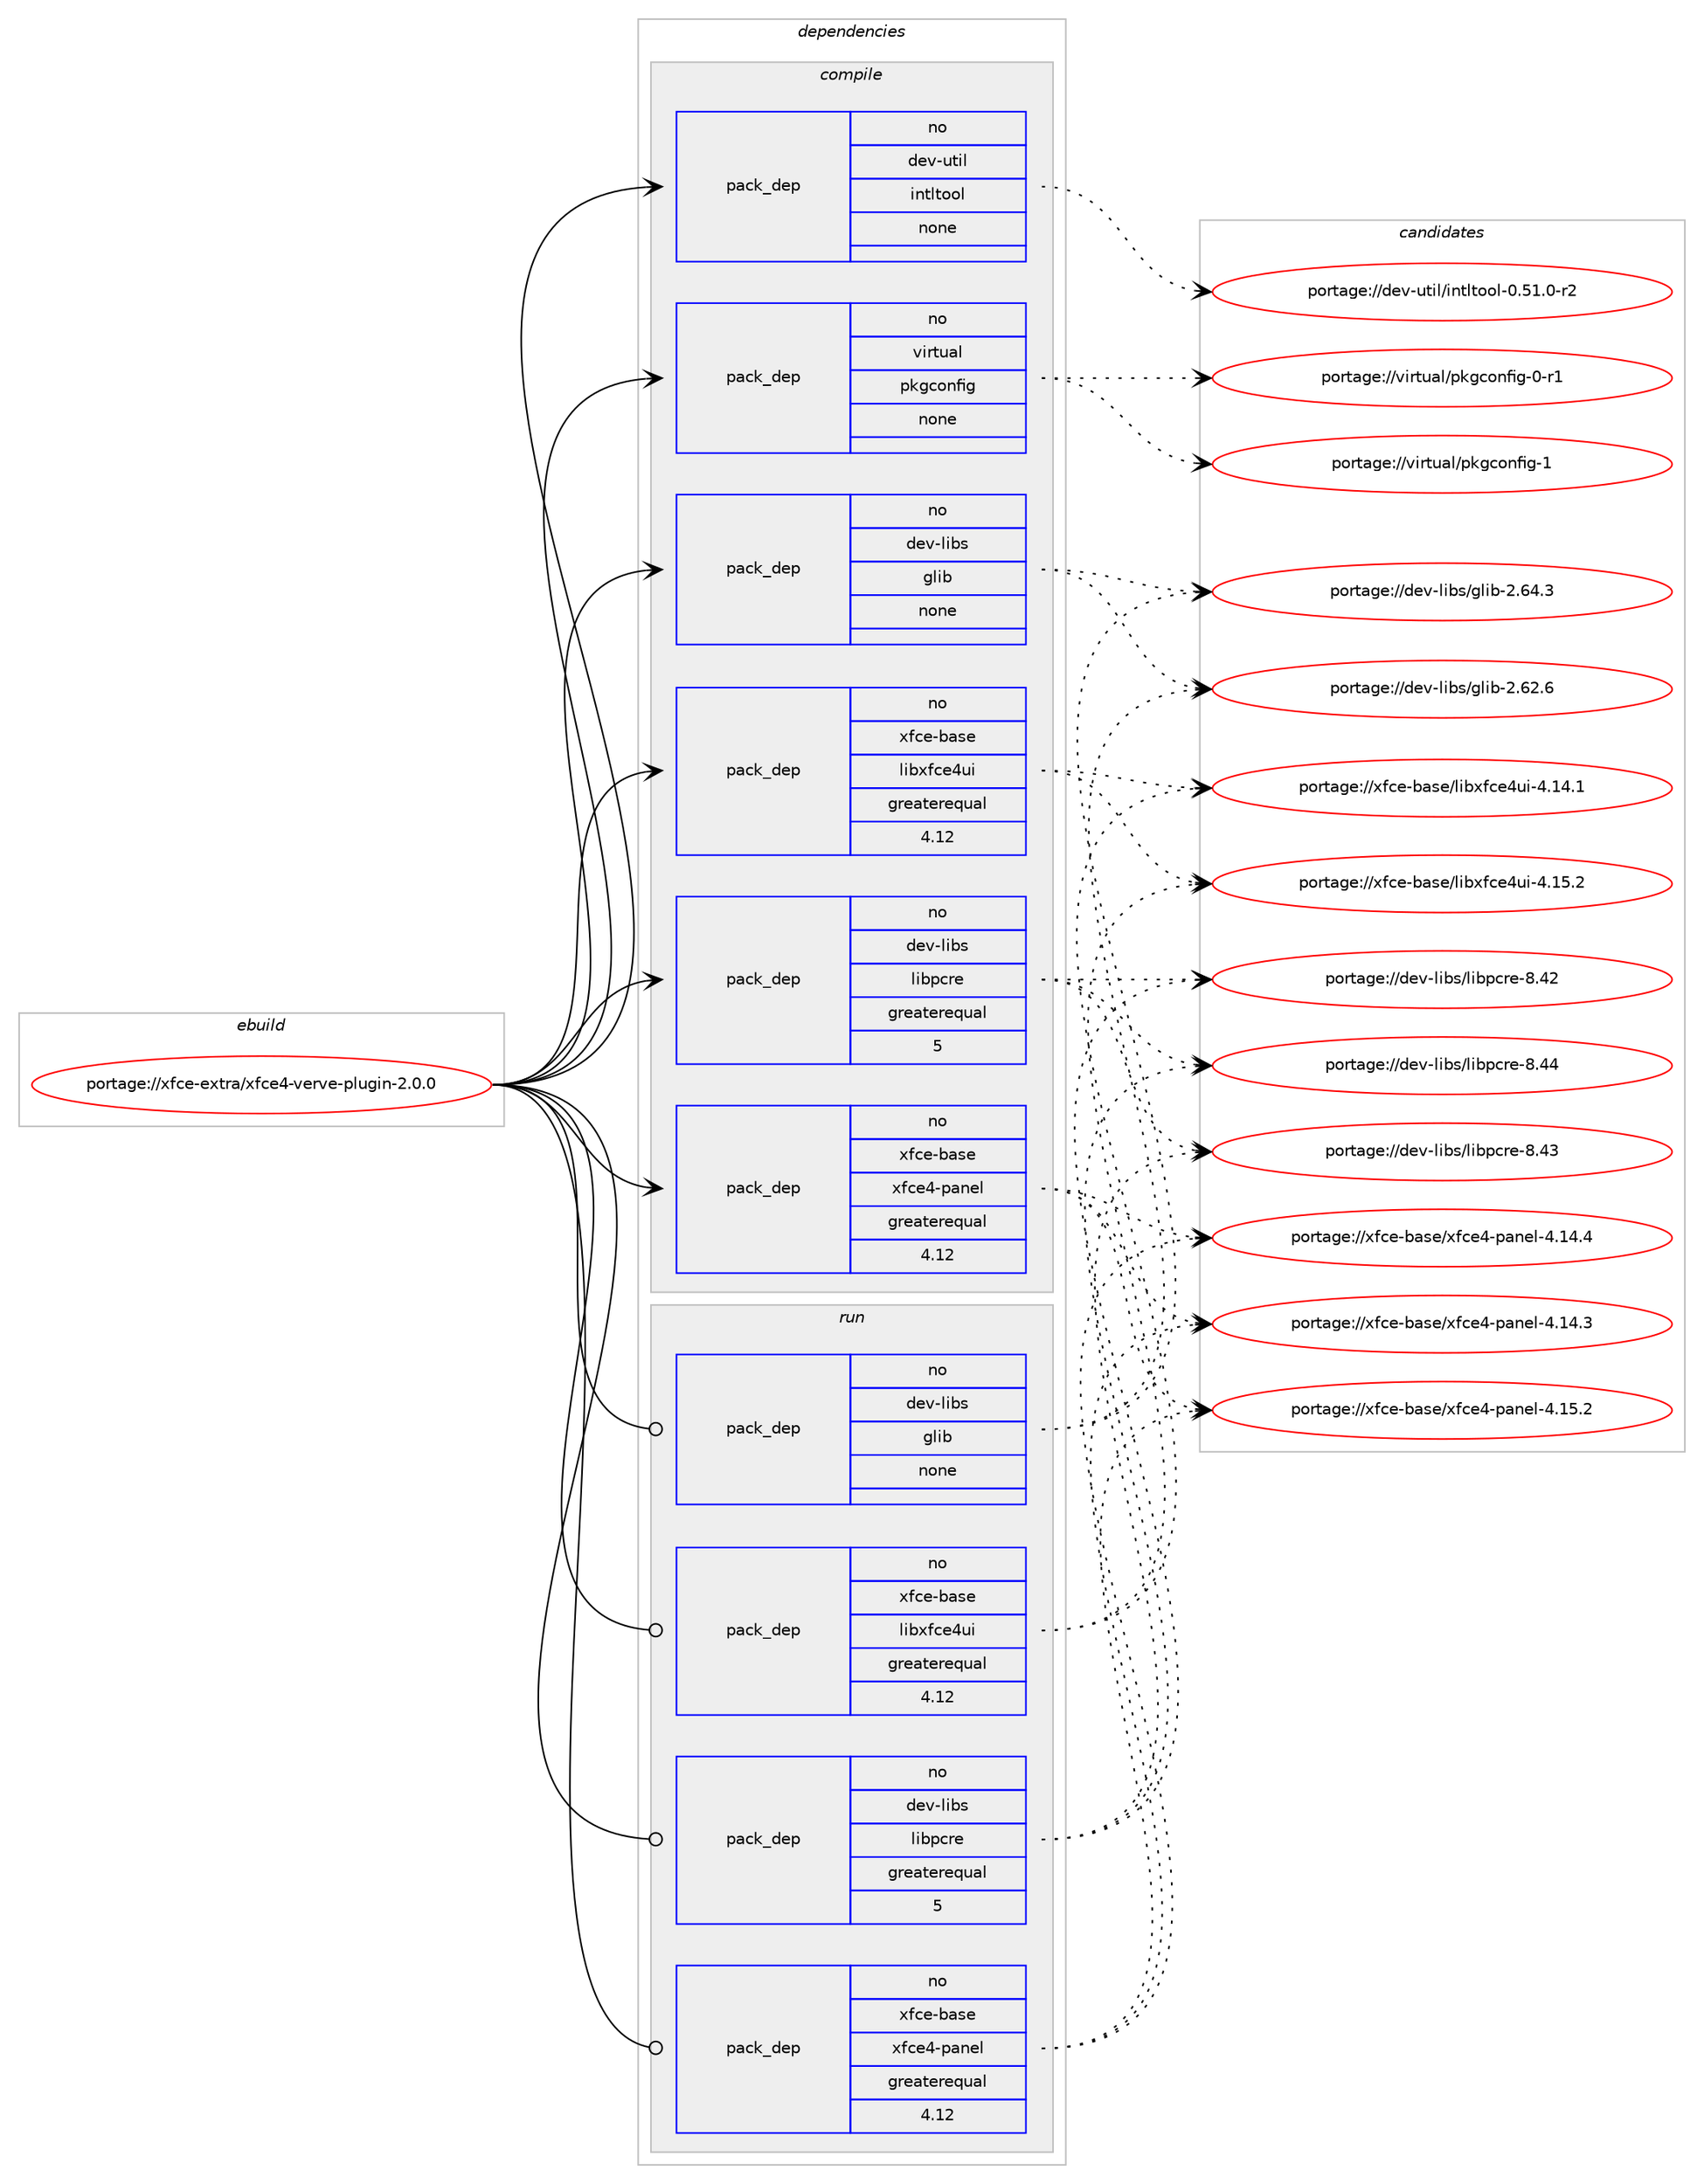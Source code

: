 digraph prolog {

# *************
# Graph options
# *************

newrank=true;
concentrate=true;
compound=true;
graph [rankdir=LR,fontname=Helvetica,fontsize=10,ranksep=1.5];#, ranksep=2.5, nodesep=0.2];
edge  [arrowhead=vee];
node  [fontname=Helvetica,fontsize=10];

# **********
# The ebuild
# **********

subgraph cluster_leftcol {
color=gray;
rank=same;
label=<<i>ebuild</i>>;
id [label="portage://xfce-extra/xfce4-verve-plugin-2.0.0", color=red, width=4, href="../xfce-extra/xfce4-verve-plugin-2.0.0.svg"];
}

# ****************
# The dependencies
# ****************

subgraph cluster_midcol {
color=gray;
label=<<i>dependencies</i>>;
subgraph cluster_compile {
fillcolor="#eeeeee";
style=filled;
label=<<i>compile</i>>;
subgraph pack73 {
dependency76 [label=<<TABLE BORDER="0" CELLBORDER="1" CELLSPACING="0" CELLPADDING="4" WIDTH="220"><TR><TD ROWSPAN="6" CELLPADDING="30">pack_dep</TD></TR><TR><TD WIDTH="110">no</TD></TR><TR><TD>dev-libs</TD></TR><TR><TD>glib</TD></TR><TR><TD>none</TD></TR><TR><TD></TD></TR></TABLE>>, shape=none, color=blue];
}
id:e -> dependency76:w [weight=20,style="solid",arrowhead="vee"];
subgraph pack74 {
dependency77 [label=<<TABLE BORDER="0" CELLBORDER="1" CELLSPACING="0" CELLPADDING="4" WIDTH="220"><TR><TD ROWSPAN="6" CELLPADDING="30">pack_dep</TD></TR><TR><TD WIDTH="110">no</TD></TR><TR><TD>dev-libs</TD></TR><TR><TD>libpcre</TD></TR><TR><TD>greaterequal</TD></TR><TR><TD>5</TD></TR></TABLE>>, shape=none, color=blue];
}
id:e -> dependency77:w [weight=20,style="solid",arrowhead="vee"];
subgraph pack75 {
dependency78 [label=<<TABLE BORDER="0" CELLBORDER="1" CELLSPACING="0" CELLPADDING="4" WIDTH="220"><TR><TD ROWSPAN="6" CELLPADDING="30">pack_dep</TD></TR><TR><TD WIDTH="110">no</TD></TR><TR><TD>dev-util</TD></TR><TR><TD>intltool</TD></TR><TR><TD>none</TD></TR><TR><TD></TD></TR></TABLE>>, shape=none, color=blue];
}
id:e -> dependency78:w [weight=20,style="solid",arrowhead="vee"];
subgraph pack76 {
dependency79 [label=<<TABLE BORDER="0" CELLBORDER="1" CELLSPACING="0" CELLPADDING="4" WIDTH="220"><TR><TD ROWSPAN="6" CELLPADDING="30">pack_dep</TD></TR><TR><TD WIDTH="110">no</TD></TR><TR><TD>virtual</TD></TR><TR><TD>pkgconfig</TD></TR><TR><TD>none</TD></TR><TR><TD></TD></TR></TABLE>>, shape=none, color=blue];
}
id:e -> dependency79:w [weight=20,style="solid",arrowhead="vee"];
subgraph pack77 {
dependency80 [label=<<TABLE BORDER="0" CELLBORDER="1" CELLSPACING="0" CELLPADDING="4" WIDTH="220"><TR><TD ROWSPAN="6" CELLPADDING="30">pack_dep</TD></TR><TR><TD WIDTH="110">no</TD></TR><TR><TD>xfce-base</TD></TR><TR><TD>libxfce4ui</TD></TR><TR><TD>greaterequal</TD></TR><TR><TD>4.12</TD></TR></TABLE>>, shape=none, color=blue];
}
id:e -> dependency80:w [weight=20,style="solid",arrowhead="vee"];
subgraph pack78 {
dependency81 [label=<<TABLE BORDER="0" CELLBORDER="1" CELLSPACING="0" CELLPADDING="4" WIDTH="220"><TR><TD ROWSPAN="6" CELLPADDING="30">pack_dep</TD></TR><TR><TD WIDTH="110">no</TD></TR><TR><TD>xfce-base</TD></TR><TR><TD>xfce4-panel</TD></TR><TR><TD>greaterequal</TD></TR><TR><TD>4.12</TD></TR></TABLE>>, shape=none, color=blue];
}
id:e -> dependency81:w [weight=20,style="solid",arrowhead="vee"];
}
subgraph cluster_compileandrun {
fillcolor="#eeeeee";
style=filled;
label=<<i>compile and run</i>>;
}
subgraph cluster_run {
fillcolor="#eeeeee";
style=filled;
label=<<i>run</i>>;
subgraph pack79 {
dependency82 [label=<<TABLE BORDER="0" CELLBORDER="1" CELLSPACING="0" CELLPADDING="4" WIDTH="220"><TR><TD ROWSPAN="6" CELLPADDING="30">pack_dep</TD></TR><TR><TD WIDTH="110">no</TD></TR><TR><TD>dev-libs</TD></TR><TR><TD>glib</TD></TR><TR><TD>none</TD></TR><TR><TD></TD></TR></TABLE>>, shape=none, color=blue];
}
id:e -> dependency82:w [weight=20,style="solid",arrowhead="odot"];
subgraph pack80 {
dependency83 [label=<<TABLE BORDER="0" CELLBORDER="1" CELLSPACING="0" CELLPADDING="4" WIDTH="220"><TR><TD ROWSPAN="6" CELLPADDING="30">pack_dep</TD></TR><TR><TD WIDTH="110">no</TD></TR><TR><TD>dev-libs</TD></TR><TR><TD>libpcre</TD></TR><TR><TD>greaterequal</TD></TR><TR><TD>5</TD></TR></TABLE>>, shape=none, color=blue];
}
id:e -> dependency83:w [weight=20,style="solid",arrowhead="odot"];
subgraph pack81 {
dependency84 [label=<<TABLE BORDER="0" CELLBORDER="1" CELLSPACING="0" CELLPADDING="4" WIDTH="220"><TR><TD ROWSPAN="6" CELLPADDING="30">pack_dep</TD></TR><TR><TD WIDTH="110">no</TD></TR><TR><TD>xfce-base</TD></TR><TR><TD>libxfce4ui</TD></TR><TR><TD>greaterequal</TD></TR><TR><TD>4.12</TD></TR></TABLE>>, shape=none, color=blue];
}
id:e -> dependency84:w [weight=20,style="solid",arrowhead="odot"];
subgraph pack82 {
dependency85 [label=<<TABLE BORDER="0" CELLBORDER="1" CELLSPACING="0" CELLPADDING="4" WIDTH="220"><TR><TD ROWSPAN="6" CELLPADDING="30">pack_dep</TD></TR><TR><TD WIDTH="110">no</TD></TR><TR><TD>xfce-base</TD></TR><TR><TD>xfce4-panel</TD></TR><TR><TD>greaterequal</TD></TR><TR><TD>4.12</TD></TR></TABLE>>, shape=none, color=blue];
}
id:e -> dependency85:w [weight=20,style="solid",arrowhead="odot"];
}
}

# **************
# The candidates
# **************

subgraph cluster_choices {
rank=same;
color=gray;
label=<<i>candidates</i>>;

subgraph choice73 {
color=black;
nodesep=1;
choice1001011184510810598115471031081059845504654524651 [label="portage://dev-libs/glib-2.64.3", color=red, width=4,href="../dev-libs/glib-2.64.3.svg"];
choice1001011184510810598115471031081059845504654504654 [label="portage://dev-libs/glib-2.62.6", color=red, width=4,href="../dev-libs/glib-2.62.6.svg"];
dependency76:e -> choice1001011184510810598115471031081059845504654524651:w [style=dotted,weight="100"];
dependency76:e -> choice1001011184510810598115471031081059845504654504654:w [style=dotted,weight="100"];
}
subgraph choice74 {
color=black;
nodesep=1;
choice10010111845108105981154710810598112991141014556465252 [label="portage://dev-libs/libpcre-8.44", color=red, width=4,href="../dev-libs/libpcre-8.44.svg"];
choice10010111845108105981154710810598112991141014556465251 [label="portage://dev-libs/libpcre-8.43", color=red, width=4,href="../dev-libs/libpcre-8.43.svg"];
choice10010111845108105981154710810598112991141014556465250 [label="portage://dev-libs/libpcre-8.42", color=red, width=4,href="../dev-libs/libpcre-8.42.svg"];
dependency77:e -> choice10010111845108105981154710810598112991141014556465252:w [style=dotted,weight="100"];
dependency77:e -> choice10010111845108105981154710810598112991141014556465251:w [style=dotted,weight="100"];
dependency77:e -> choice10010111845108105981154710810598112991141014556465250:w [style=dotted,weight="100"];
}
subgraph choice75 {
color=black;
nodesep=1;
choice1001011184511711610510847105110116108116111111108454846534946484511450 [label="portage://dev-util/intltool-0.51.0-r2", color=red, width=4,href="../dev-util/intltool-0.51.0-r2.svg"];
dependency78:e -> choice1001011184511711610510847105110116108116111111108454846534946484511450:w [style=dotted,weight="100"];
}
subgraph choice76 {
color=black;
nodesep=1;
choice1181051141161179710847112107103991111101021051034549 [label="portage://virtual/pkgconfig-1", color=red, width=4,href="../virtual/pkgconfig-1.svg"];
choice11810511411611797108471121071039911111010210510345484511449 [label="portage://virtual/pkgconfig-0-r1", color=red, width=4,href="../virtual/pkgconfig-0-r1.svg"];
dependency79:e -> choice1181051141161179710847112107103991111101021051034549:w [style=dotted,weight="100"];
dependency79:e -> choice11810511411611797108471121071039911111010210510345484511449:w [style=dotted,weight="100"];
}
subgraph choice77 {
color=black;
nodesep=1;
choice120102991014598971151014710810598120102991015211710545524649534650 [label="portage://xfce-base/libxfce4ui-4.15.2", color=red, width=4,href="../xfce-base/libxfce4ui-4.15.2.svg"];
choice120102991014598971151014710810598120102991015211710545524649524649 [label="portage://xfce-base/libxfce4ui-4.14.1", color=red, width=4,href="../xfce-base/libxfce4ui-4.14.1.svg"];
dependency80:e -> choice120102991014598971151014710810598120102991015211710545524649534650:w [style=dotted,weight="100"];
dependency80:e -> choice120102991014598971151014710810598120102991015211710545524649524649:w [style=dotted,weight="100"];
}
subgraph choice78 {
color=black;
nodesep=1;
choice12010299101459897115101471201029910152451129711010110845524649534650 [label="portage://xfce-base/xfce4-panel-4.15.2", color=red, width=4,href="../xfce-base/xfce4-panel-4.15.2.svg"];
choice12010299101459897115101471201029910152451129711010110845524649524652 [label="portage://xfce-base/xfce4-panel-4.14.4", color=red, width=4,href="../xfce-base/xfce4-panel-4.14.4.svg"];
choice12010299101459897115101471201029910152451129711010110845524649524651 [label="portage://xfce-base/xfce4-panel-4.14.3", color=red, width=4,href="../xfce-base/xfce4-panel-4.14.3.svg"];
dependency81:e -> choice12010299101459897115101471201029910152451129711010110845524649534650:w [style=dotted,weight="100"];
dependency81:e -> choice12010299101459897115101471201029910152451129711010110845524649524652:w [style=dotted,weight="100"];
dependency81:e -> choice12010299101459897115101471201029910152451129711010110845524649524651:w [style=dotted,weight="100"];
}
subgraph choice79 {
color=black;
nodesep=1;
choice1001011184510810598115471031081059845504654524651 [label="portage://dev-libs/glib-2.64.3", color=red, width=4,href="../dev-libs/glib-2.64.3.svg"];
choice1001011184510810598115471031081059845504654504654 [label="portage://dev-libs/glib-2.62.6", color=red, width=4,href="../dev-libs/glib-2.62.6.svg"];
dependency82:e -> choice1001011184510810598115471031081059845504654524651:w [style=dotted,weight="100"];
dependency82:e -> choice1001011184510810598115471031081059845504654504654:w [style=dotted,weight="100"];
}
subgraph choice80 {
color=black;
nodesep=1;
choice10010111845108105981154710810598112991141014556465252 [label="portage://dev-libs/libpcre-8.44", color=red, width=4,href="../dev-libs/libpcre-8.44.svg"];
choice10010111845108105981154710810598112991141014556465251 [label="portage://dev-libs/libpcre-8.43", color=red, width=4,href="../dev-libs/libpcre-8.43.svg"];
choice10010111845108105981154710810598112991141014556465250 [label="portage://dev-libs/libpcre-8.42", color=red, width=4,href="../dev-libs/libpcre-8.42.svg"];
dependency83:e -> choice10010111845108105981154710810598112991141014556465252:w [style=dotted,weight="100"];
dependency83:e -> choice10010111845108105981154710810598112991141014556465251:w [style=dotted,weight="100"];
dependency83:e -> choice10010111845108105981154710810598112991141014556465250:w [style=dotted,weight="100"];
}
subgraph choice81 {
color=black;
nodesep=1;
choice120102991014598971151014710810598120102991015211710545524649534650 [label="portage://xfce-base/libxfce4ui-4.15.2", color=red, width=4,href="../xfce-base/libxfce4ui-4.15.2.svg"];
choice120102991014598971151014710810598120102991015211710545524649524649 [label="portage://xfce-base/libxfce4ui-4.14.1", color=red, width=4,href="../xfce-base/libxfce4ui-4.14.1.svg"];
dependency84:e -> choice120102991014598971151014710810598120102991015211710545524649534650:w [style=dotted,weight="100"];
dependency84:e -> choice120102991014598971151014710810598120102991015211710545524649524649:w [style=dotted,weight="100"];
}
subgraph choice82 {
color=black;
nodesep=1;
choice12010299101459897115101471201029910152451129711010110845524649534650 [label="portage://xfce-base/xfce4-panel-4.15.2", color=red, width=4,href="../xfce-base/xfce4-panel-4.15.2.svg"];
choice12010299101459897115101471201029910152451129711010110845524649524652 [label="portage://xfce-base/xfce4-panel-4.14.4", color=red, width=4,href="../xfce-base/xfce4-panel-4.14.4.svg"];
choice12010299101459897115101471201029910152451129711010110845524649524651 [label="portage://xfce-base/xfce4-panel-4.14.3", color=red, width=4,href="../xfce-base/xfce4-panel-4.14.3.svg"];
dependency85:e -> choice12010299101459897115101471201029910152451129711010110845524649534650:w [style=dotted,weight="100"];
dependency85:e -> choice12010299101459897115101471201029910152451129711010110845524649524652:w [style=dotted,weight="100"];
dependency85:e -> choice12010299101459897115101471201029910152451129711010110845524649524651:w [style=dotted,weight="100"];
}
}

}
